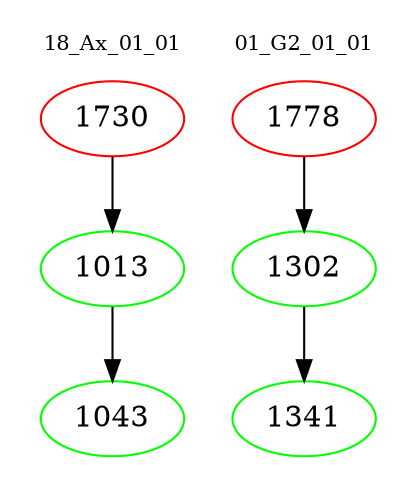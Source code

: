 digraph{
subgraph cluster_0 {
color = white
label = "18_Ax_01_01";
fontsize=10;
T0_1730 [label="1730", color="red"]
T0_1730 -> T0_1013 [color="black"]
T0_1013 [label="1013", color="green"]
T0_1013 -> T0_1043 [color="black"]
T0_1043 [label="1043", color="green"]
}
subgraph cluster_1 {
color = white
label = "01_G2_01_01";
fontsize=10;
T1_1778 [label="1778", color="red"]
T1_1778 -> T1_1302 [color="black"]
T1_1302 [label="1302", color="green"]
T1_1302 -> T1_1341 [color="black"]
T1_1341 [label="1341", color="green"]
}
}
